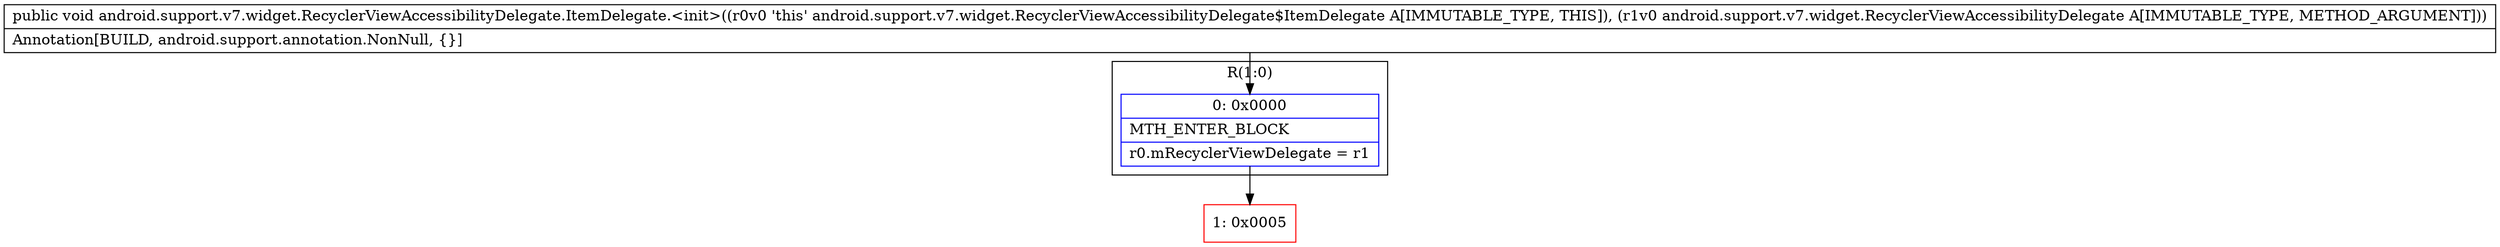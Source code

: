 digraph "CFG forandroid.support.v7.widget.RecyclerViewAccessibilityDelegate.ItemDelegate.\<init\>(Landroid\/support\/v7\/widget\/RecyclerViewAccessibilityDelegate;)V" {
subgraph cluster_Region_848756676 {
label = "R(1:0)";
node [shape=record,color=blue];
Node_0 [shape=record,label="{0\:\ 0x0000|MTH_ENTER_BLOCK\l|r0.mRecyclerViewDelegate = r1\l}"];
}
Node_1 [shape=record,color=red,label="{1\:\ 0x0005}"];
MethodNode[shape=record,label="{public void android.support.v7.widget.RecyclerViewAccessibilityDelegate.ItemDelegate.\<init\>((r0v0 'this' android.support.v7.widget.RecyclerViewAccessibilityDelegate$ItemDelegate A[IMMUTABLE_TYPE, THIS]), (r1v0 android.support.v7.widget.RecyclerViewAccessibilityDelegate A[IMMUTABLE_TYPE, METHOD_ARGUMENT]))  | Annotation[BUILD, android.support.annotation.NonNull, \{\}]\l}"];
MethodNode -> Node_0;
Node_0 -> Node_1;
}

